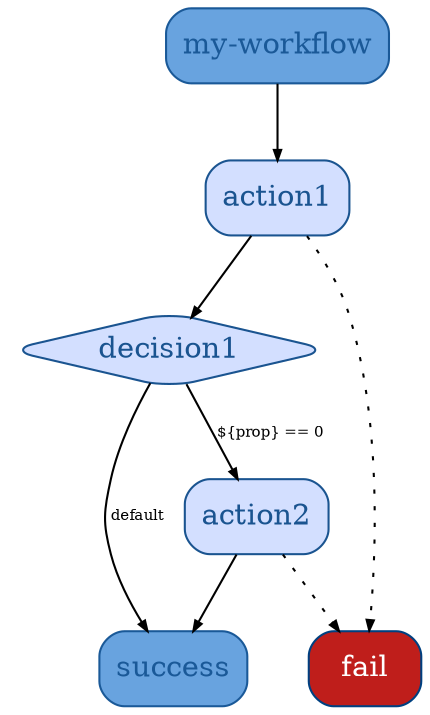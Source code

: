 digraph G {
  1 [ label="my-workflow" fillcolor="#68A3DF" color="#1A5998" shape="box" fontcolor="#1A5998" style="rounded,filled" ];
  2 [ label="action1" fillcolor="#D3DFFF" color="#1A5490" shape="box" fontcolor="#1A5490" style="rounded,filled" ];
  3 [ label="decision1" fillcolor="#D3DFFF" color="#1A5490" shape="diamond" fontcolor="#1A5490" style="rounded,filled" ];
  4 [ label="action2" fillcolor="#D3DFFF" color="#1A5490" shape="box" fontcolor="#1A5490" style="rounded,filled" ];
  5 [ label="success" fillcolor="#68A3DF" color="#1A5998" shape="box" fontcolor="#1A5998" style="rounded,filled" ];
  6 [ label="fail" fillcolor="#BF1E1B" color="#004080" shape="box" fontcolor="#FFFFFF" style="rounded,filled" ];
  1 -> 2 [ label="" fontsize="7.0" style="solid" arrowsize="0.5" ];
  2 -> 3 [ label="" fontsize="7.0" style="solid" arrowsize="0.5" ];
  3 -> 4 [ label="${prop} == 0" fontsize="7.0" style="solid" arrowsize="0.5" ];
  4 -> 5 [ label="" fontsize="7.0" style="solid" arrowsize="0.5" ];
  4 -> 6 [ label="" fontsize="7.0" style="dotted" arrowsize="0.5" ];
  3 -> 5 [ label="default" fontsize="7.0" style="solid" arrowsize="0.5" ];
  2 -> 6 [ label="" fontsize="7.0" style="dotted" arrowsize="0.5" ];
}
